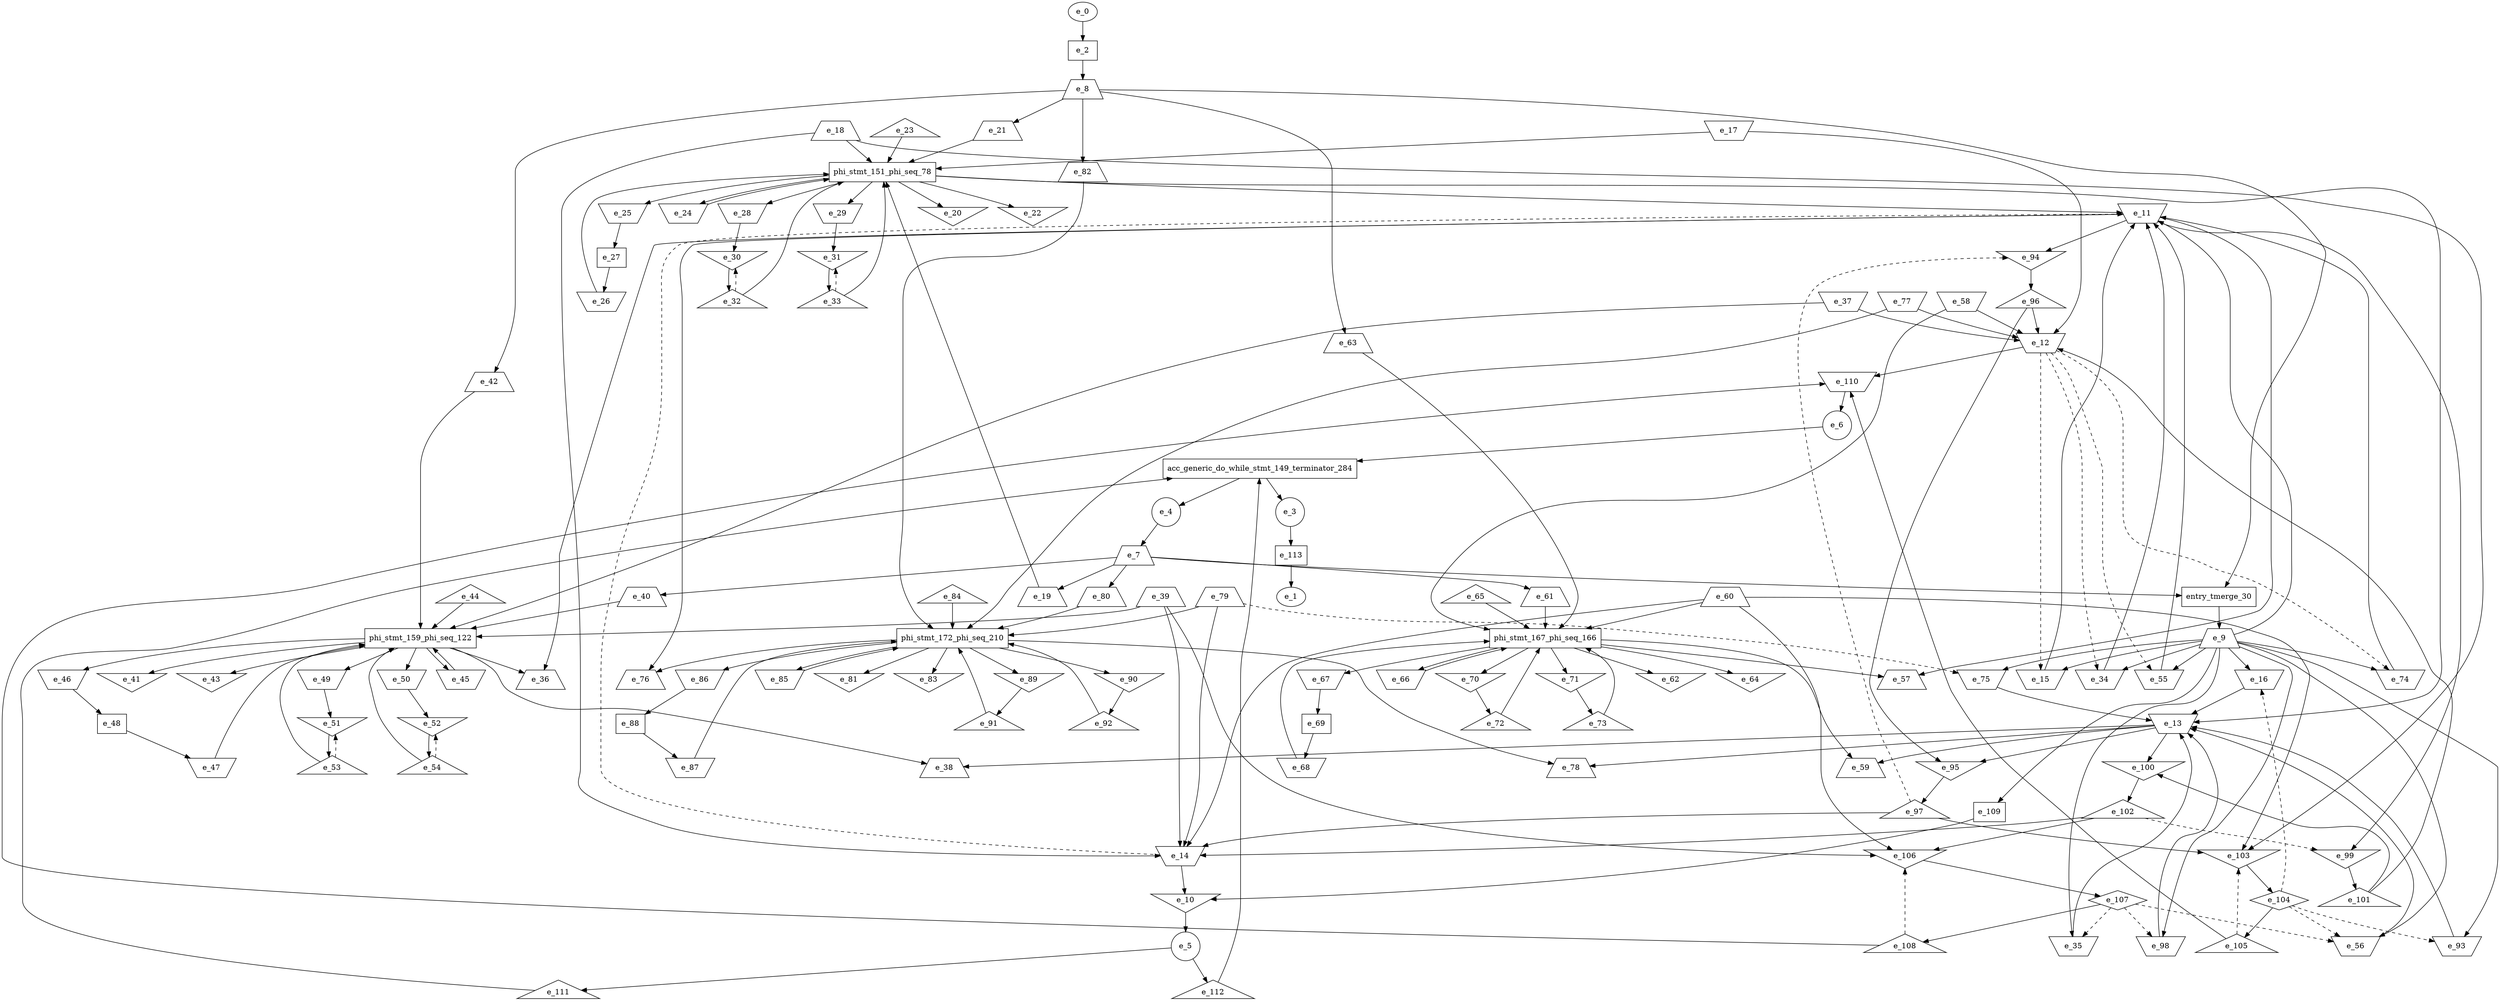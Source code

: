 digraph control_path {
  e_0: entry_node : n ;
  e_1: exit_node : s ;
  e_2 [shape = dot];
  e_3 [shape = circle];
  e_4 [shape = circle];
  e_5 [shape = circle];
  e_6 [shape = circle];
  e_7 [shape = trapezium];
  e_8 [shape = trapezium];
  e_9 [shape = trapezium];
  e_10 [shape = invtriangle];
  e_11 [shape = invtrapezium];
  e_12 [shape = invtrapezium];
  e_13 [shape = invtrapezium];
  e_14 [shape = invtrapezium];
  e_15 [shape = invtrapezium];
  e_16 [shape = invtrapezium];
  e_17 [shape = invtrapezium];
  e_18 [shape = trapezium];
  e_19 [shape = trapezium];
  e_20 [shape = invtriangle];
  e_21 [shape = trapezium];
  e_22 [shape = invtriangle];
  e_23 [shape = triangle];
  e_24 [shape = invtrapezium];
  e_25 [shape = invtrapezium];
  e_26 [shape = invtrapezium];
  e_27 [shape = dot];
  e_28 [shape = invtrapezium];
  e_29 [shape = invtrapezium];
  e_30 [shape = invtriangle];
  e_31 [shape = invtriangle];
  e_32 [shape = triangle];
  e_33 [shape = triangle];
  e_34 [shape = invtrapezium];
  e_35 [shape = invtrapezium];
  e_36 [shape = trapezium];
  e_37 [shape = invtrapezium];
  e_38 [shape = trapezium];
  e_39 [shape = trapezium];
  e_40 [shape = trapezium];
  e_41 [shape = invtriangle];
  e_42 [shape = trapezium];
  e_43 [shape = invtriangle];
  e_44 [shape = triangle];
  e_45 [shape = invtrapezium];
  e_46 [shape = invtrapezium];
  e_47 [shape = invtrapezium];
  e_48 [shape = dot];
  e_49 [shape = invtrapezium];
  e_50 [shape = invtrapezium];
  e_51 [shape = invtriangle];
  e_52 [shape = invtriangle];
  e_53 [shape = triangle];
  e_54 [shape = triangle];
  e_55 [shape = invtrapezium];
  e_56 [shape = invtrapezium];
  e_57 [shape = trapezium];
  e_58 [shape = invtrapezium];
  e_59 [shape = trapezium];
  e_60 [shape = trapezium];
  e_61 [shape = trapezium];
  e_62 [shape = invtriangle];
  e_63 [shape = trapezium];
  e_64 [shape = invtriangle];
  e_65 [shape = triangle];
  e_66 [shape = invtrapezium];
  e_67 [shape = invtrapezium];
  e_68 [shape = invtrapezium];
  e_69 [shape = dot];
  e_70 [shape = invtriangle];
  e_71 [shape = invtriangle];
  e_72 [shape = triangle];
  e_73 [shape = triangle];
  e_74 [shape = invtrapezium];
  e_75 [shape = invtrapezium];
  e_76 [shape = trapezium];
  e_77 [shape = invtrapezium];
  e_78 [shape = trapezium];
  e_79 [shape = trapezium];
  e_80 [shape = trapezium];
  e_81 [shape = invtriangle];
  e_82 [shape = trapezium];
  e_83 [shape = invtriangle];
  e_84 [shape = triangle];
  e_85 [shape = invtrapezium];
  e_86 [shape = invtrapezium];
  e_87 [shape = invtrapezium];
  e_88 [shape = dot];
  e_89 [shape = invtriangle];
  e_90 [shape = invtriangle];
  e_91 [shape = triangle];
  e_92 [shape = triangle];
  e_93 [shape = invtrapezium];
  e_94 [shape = invtriangle];
  e_95 [shape = invtriangle];
  e_96 [shape = triangle];
  e_97 [shape = triangle];
  e_98 [shape = invtrapezium];
  e_99 [shape = invtriangle];
  e_100 [shape = invtriangle];
  e_101 [shape = triangle];
  e_102 [shape = triangle];
  e_103 [shape = invtriangle];
  e_104 [shape = diamond];
  e_105 [shape = triangle];
  e_106 [shape = invtriangle];
  e_107 [shape = diamond];
  e_108 [shape = triangle];
  e_109 [shape = dot];
  e_110 [shape = invtrapezium];
  e_111 [shape = triangle];
  e_112 [shape = triangle];
  e_113 [shape = dot];
  e_113 -> e_1;
  e_0 -> e_2;
  e_10 -> e_5;
  e_110 -> e_6;
  e_4 -> e_7;
  e_2 -> e_8;
  e_14 -> e_10;
  e_109 -> e_10;
  e_9 -> e_11;
  e_15 -> e_11;
  e_55 -> e_11;
  e_74 -> e_11;
  e_34 -> e_11;
  e_14 -> e_11[style = dashed];
  e_17 -> e_12;
  e_77 -> e_12;
  e_96 -> e_12;
  e_58 -> e_12;
  e_101 -> e_12;
  e_37 -> e_12;
  e_16 -> e_13;
  e_56 -> e_13;
  e_75 -> e_13;
  e_93 -> e_13;
  e_98 -> e_13;
  e_35 -> e_13;
  e_18 -> e_14;
  e_97 -> e_14;
  e_79 -> e_14;
  e_60 -> e_14;
  e_102 -> e_14;
  e_39 -> e_14;
  e_9 -> e_15;
  e_12 -> e_15[style = dashed];
  e_9 -> e_16;
  e_104 -> e_16[style = dashed];
  e_7 -> e_19;
  e_8 -> e_21;
  e_27 -> e_26;
  e_25 -> e_27;
  e_28 -> e_30;
  e_32 -> e_30[style = dashed];
  e_29 -> e_31;
  e_33 -> e_31[style = dashed];
  e_30 -> e_32;
  e_31 -> e_33;
  e_9 -> e_34;
  e_12 -> e_34[style = dashed];
  e_9 -> e_35;
  e_107 -> e_35[style = dashed];
  e_11 -> e_36;
  e_13 -> e_38;
  e_7 -> e_40;
  e_8 -> e_42;
  e_48 -> e_47;
  e_46 -> e_48;
  e_49 -> e_51;
  e_53 -> e_51[style = dashed];
  e_50 -> e_52;
  e_54 -> e_52[style = dashed];
  e_51 -> e_53;
  e_52 -> e_54;
  e_9 -> e_55;
  e_12 -> e_55[style = dashed];
  e_9 -> e_56;
  e_107 -> e_56[style = dashed];
  e_104 -> e_56[style = dashed];
  e_11 -> e_57;
  e_13 -> e_59;
  e_7 -> e_61;
  e_8 -> e_63;
  e_69 -> e_68;
  e_67 -> e_69;
  e_70 -> e_72;
  e_71 -> e_73;
  e_9 -> e_74;
  e_12 -> e_74[style = dashed];
  e_9 -> e_75;
  e_79 -> e_75[style = dashed];
  e_11 -> e_76;
  e_13 -> e_78;
  e_7 -> e_80;
  e_8 -> e_82;
  e_88 -> e_87;
  e_86 -> e_88;
  e_89 -> e_91;
  e_90 -> e_92;
  e_9 -> e_93;
  e_104 -> e_93[style = dashed];
  e_11 -> e_94;
  e_97 -> e_94[style = dashed];
  e_13 -> e_95;
  e_96 -> e_95;
  e_94 -> e_96;
  e_95 -> e_97;
  e_9 -> e_98;
  e_107 -> e_98[style = dashed];
  e_11 -> e_99;
  e_102 -> e_99[style = dashed];
  e_13 -> e_100;
  e_101 -> e_100;
  e_99 -> e_101;
  e_100 -> e_102;
  e_18 -> e_103;
  e_97 -> e_103;
  e_60 -> e_103;
  e_105 -> e_103[style = dashed];
  e_103 -> e_104;
  e_104 -> e_105;
  e_60 -> e_106;
  e_102 -> e_106;
  e_39 -> e_106;
  e_108 -> e_106[style = dashed];
  e_106 -> e_107;
  e_107 -> e_108;
  e_9 -> e_109;
  e_12 -> e_110;
  e_105 -> e_110;
  e_108 -> e_110;
  e_5 -> e_111;
  e_5 -> e_112;
  e_3 -> e_113;
  acc_generic_do_while_stmt_149_terminator_284 [shape=rectangle];
e_6 -> acc_generic_do_while_stmt_149_terminator_284;
e_112 -> acc_generic_do_while_stmt_149_terminator_284;
e_111 -> acc_generic_do_while_stmt_149_terminator_284;
acc_generic_do_while_stmt_149_terminator_284 -> e_4;
acc_generic_do_while_stmt_149_terminator_284 -> e_3;
  phi_stmt_151_phi_seq_78 [shape=rectangle];
e_21 -> phi_stmt_151_phi_seq_78;
phi_stmt_151_phi_seq_78 -> e_24;
phi_stmt_151_phi_seq_78 -> e_25;
phi_stmt_151_phi_seq_78 -> e_22;
e_24 -> phi_stmt_151_phi_seq_78;
e_26 -> phi_stmt_151_phi_seq_78;
e_19 -> phi_stmt_151_phi_seq_78;
phi_stmt_151_phi_seq_78 -> e_28;
phi_stmt_151_phi_seq_78 -> e_29;
phi_stmt_151_phi_seq_78 -> e_20;
e_32 -> phi_stmt_151_phi_seq_78;
e_33 -> phi_stmt_151_phi_seq_78;
e_17 -> phi_stmt_151_phi_seq_78;
e_18 -> phi_stmt_151_phi_seq_78;
phi_stmt_151_phi_seq_78 -> e_11;
phi_stmt_151_phi_seq_78 -> e_13;
e_23 -> phi_stmt_151_phi_seq_78;
  phi_stmt_159_phi_seq_122 [shape=rectangle];
e_42 -> phi_stmt_159_phi_seq_122;
phi_stmt_159_phi_seq_122 -> e_45;
phi_stmt_159_phi_seq_122 -> e_46;
phi_stmt_159_phi_seq_122 -> e_43;
e_45 -> phi_stmt_159_phi_seq_122;
e_47 -> phi_stmt_159_phi_seq_122;
e_40 -> phi_stmt_159_phi_seq_122;
phi_stmt_159_phi_seq_122 -> e_49;
phi_stmt_159_phi_seq_122 -> e_50;
phi_stmt_159_phi_seq_122 -> e_41;
e_53 -> phi_stmt_159_phi_seq_122;
e_54 -> phi_stmt_159_phi_seq_122;
e_37 -> phi_stmt_159_phi_seq_122;
e_39 -> phi_stmt_159_phi_seq_122;
phi_stmt_159_phi_seq_122 -> e_36;
phi_stmt_159_phi_seq_122 -> e_38;
e_44 -> phi_stmt_159_phi_seq_122;
  phi_stmt_167_phi_seq_166 [shape=rectangle];
e_63 -> phi_stmt_167_phi_seq_166;
phi_stmt_167_phi_seq_166 -> e_66;
phi_stmt_167_phi_seq_166 -> e_67;
phi_stmt_167_phi_seq_166 -> e_64;
e_66 -> phi_stmt_167_phi_seq_166;
e_68 -> phi_stmt_167_phi_seq_166;
e_61 -> phi_stmt_167_phi_seq_166;
phi_stmt_167_phi_seq_166 -> e_70;
phi_stmt_167_phi_seq_166 -> e_71;
phi_stmt_167_phi_seq_166 -> e_62;
e_72 -> phi_stmt_167_phi_seq_166;
e_73 -> phi_stmt_167_phi_seq_166;
e_58 -> phi_stmt_167_phi_seq_166;
e_60 -> phi_stmt_167_phi_seq_166;
phi_stmt_167_phi_seq_166 -> e_57;
phi_stmt_167_phi_seq_166 -> e_59;
e_65 -> phi_stmt_167_phi_seq_166;
  phi_stmt_172_phi_seq_210 [shape=rectangle];
e_82 -> phi_stmt_172_phi_seq_210;
phi_stmt_172_phi_seq_210 -> e_85;
phi_stmt_172_phi_seq_210 -> e_86;
phi_stmt_172_phi_seq_210 -> e_83;
e_85 -> phi_stmt_172_phi_seq_210;
e_87 -> phi_stmt_172_phi_seq_210;
e_80 -> phi_stmt_172_phi_seq_210;
phi_stmt_172_phi_seq_210 -> e_89;
phi_stmt_172_phi_seq_210 -> e_90;
phi_stmt_172_phi_seq_210 -> e_81;
e_91 -> phi_stmt_172_phi_seq_210;
e_92 -> phi_stmt_172_phi_seq_210;
e_77 -> phi_stmt_172_phi_seq_210;
e_79 -> phi_stmt_172_phi_seq_210;
phi_stmt_172_phi_seq_210 -> e_76;
phi_stmt_172_phi_seq_210 -> e_78;
e_84 -> phi_stmt_172_phi_seq_210;
entry_tmerge_30 [shape = rectangle]; 
e_7 -> entry_tmerge_30;
e_8 -> entry_tmerge_30;
entry_tmerge_30 -> e_9;
}
